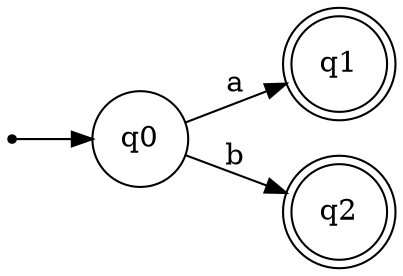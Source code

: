 digraph Automaton {
rankdir=LR;
__start__ [shape=point];
q0 [shape=circle];
q1 [shape=doublecircle];
q2 [shape=doublecircle];
__start__ -> q0;
q0 -> q1 [label="a"]; 
q0 -> q2 [label="b"]; 
}
